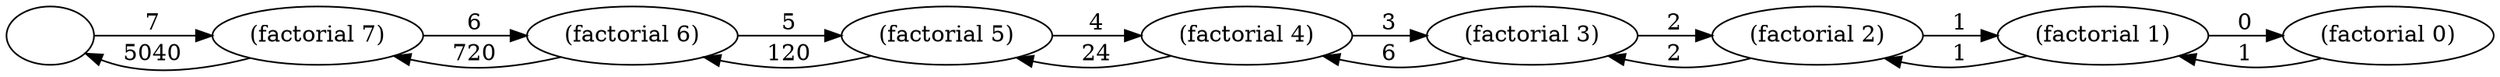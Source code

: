 digraph G {
        rankdir=LR

        call [label=""]
        factorial7 [label="(factorial 7)"]
        factorial6 [label="(factorial 6)"]
        factorial5 [label="(factorial 5)"]
        factorial4 [label="(factorial 4)"]
        factorial3 [label="(factorial 3)"]
        factorial2 [label="(factorial 2)"]
        factorial1 [label="(factorial 1)"]
        factorial0 [label="(factorial 0)"]

        call->factorial7       [label="7"]
        factorial7->factorial6 [label="6"]
        factorial6->factorial5 [label="5"]
        factorial5->factorial4 [label="4"]
        factorial4->factorial3 [label="3"]
        factorial3->factorial2 [label="2"]
        factorial2->factorial1 [label="1"]
        factorial1->factorial0 [label="0"]
 
        factorial7->call       [label="5040"]
        factorial6->factorial7 [label="720"]
        factorial5->factorial6 [label="120"]
        factorial4->factorial5 [label="24"]
        factorial3->factorial4 [label="6"]
        factorial2->factorial3 [label="2"]
        factorial1->factorial2 [label="1"]
        factorial0->factorial1 [label="1"]
 
}
